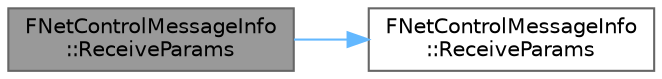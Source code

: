 digraph "FNetControlMessageInfo::ReceiveParams"
{
 // INTERACTIVE_SVG=YES
 // LATEX_PDF_SIZE
  bgcolor="transparent";
  edge [fontname=Helvetica,fontsize=10,labelfontname=Helvetica,labelfontsize=10];
  node [fontname=Helvetica,fontsize=10,shape=box,height=0.2,width=0.4];
  rankdir="LR";
  Node1 [id="Node000001",label="FNetControlMessageInfo\l::ReceiveParams",height=0.2,width=0.4,color="gray40", fillcolor="grey60", style="filled", fontcolor="black",tooltip=" "];
  Node1 -> Node2 [id="edge1_Node000001_Node000002",color="steelblue1",style="solid",tooltip=" "];
  Node2 [id="Node000002",label="FNetControlMessageInfo\l::ReceiveParams",height=0.2,width=0.4,color="grey40", fillcolor="white", style="filled",URL="$d7/db7/classFNetControlMessageInfo.html#a4d4c3bbcd5e08440c62671517183de76",tooltip=" "];
}
